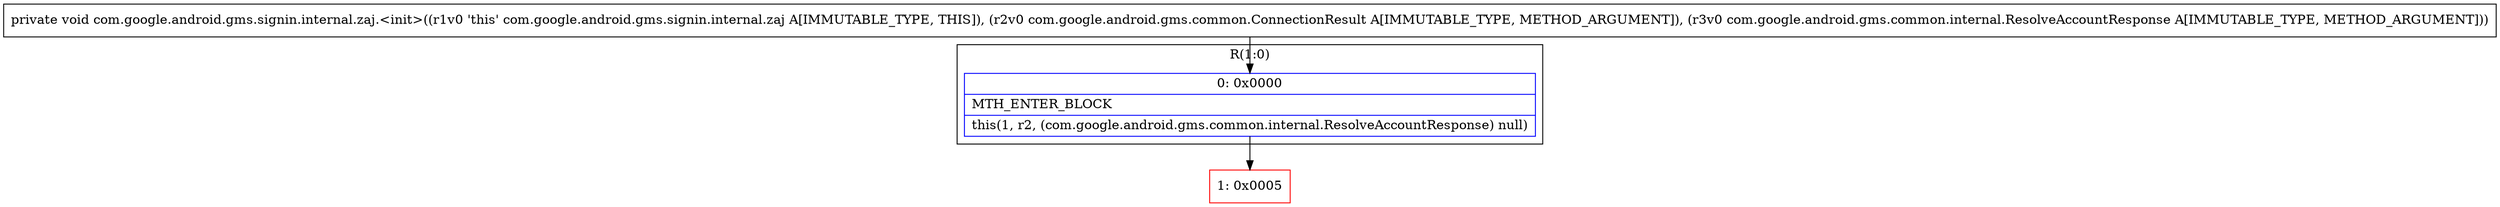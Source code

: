 digraph "CFG forcom.google.android.gms.signin.internal.zaj.\<init\>(Lcom\/google\/android\/gms\/common\/ConnectionResult;Lcom\/google\/android\/gms\/common\/internal\/ResolveAccountResponse;)V" {
subgraph cluster_Region_77059155 {
label = "R(1:0)";
node [shape=record,color=blue];
Node_0 [shape=record,label="{0\:\ 0x0000|MTH_ENTER_BLOCK\l|this(1, r2, (com.google.android.gms.common.internal.ResolveAccountResponse) null)\l}"];
}
Node_1 [shape=record,color=red,label="{1\:\ 0x0005}"];
MethodNode[shape=record,label="{private void com.google.android.gms.signin.internal.zaj.\<init\>((r1v0 'this' com.google.android.gms.signin.internal.zaj A[IMMUTABLE_TYPE, THIS]), (r2v0 com.google.android.gms.common.ConnectionResult A[IMMUTABLE_TYPE, METHOD_ARGUMENT]), (r3v0 com.google.android.gms.common.internal.ResolveAccountResponse A[IMMUTABLE_TYPE, METHOD_ARGUMENT])) }"];
MethodNode -> Node_0;
Node_0 -> Node_1;
}

